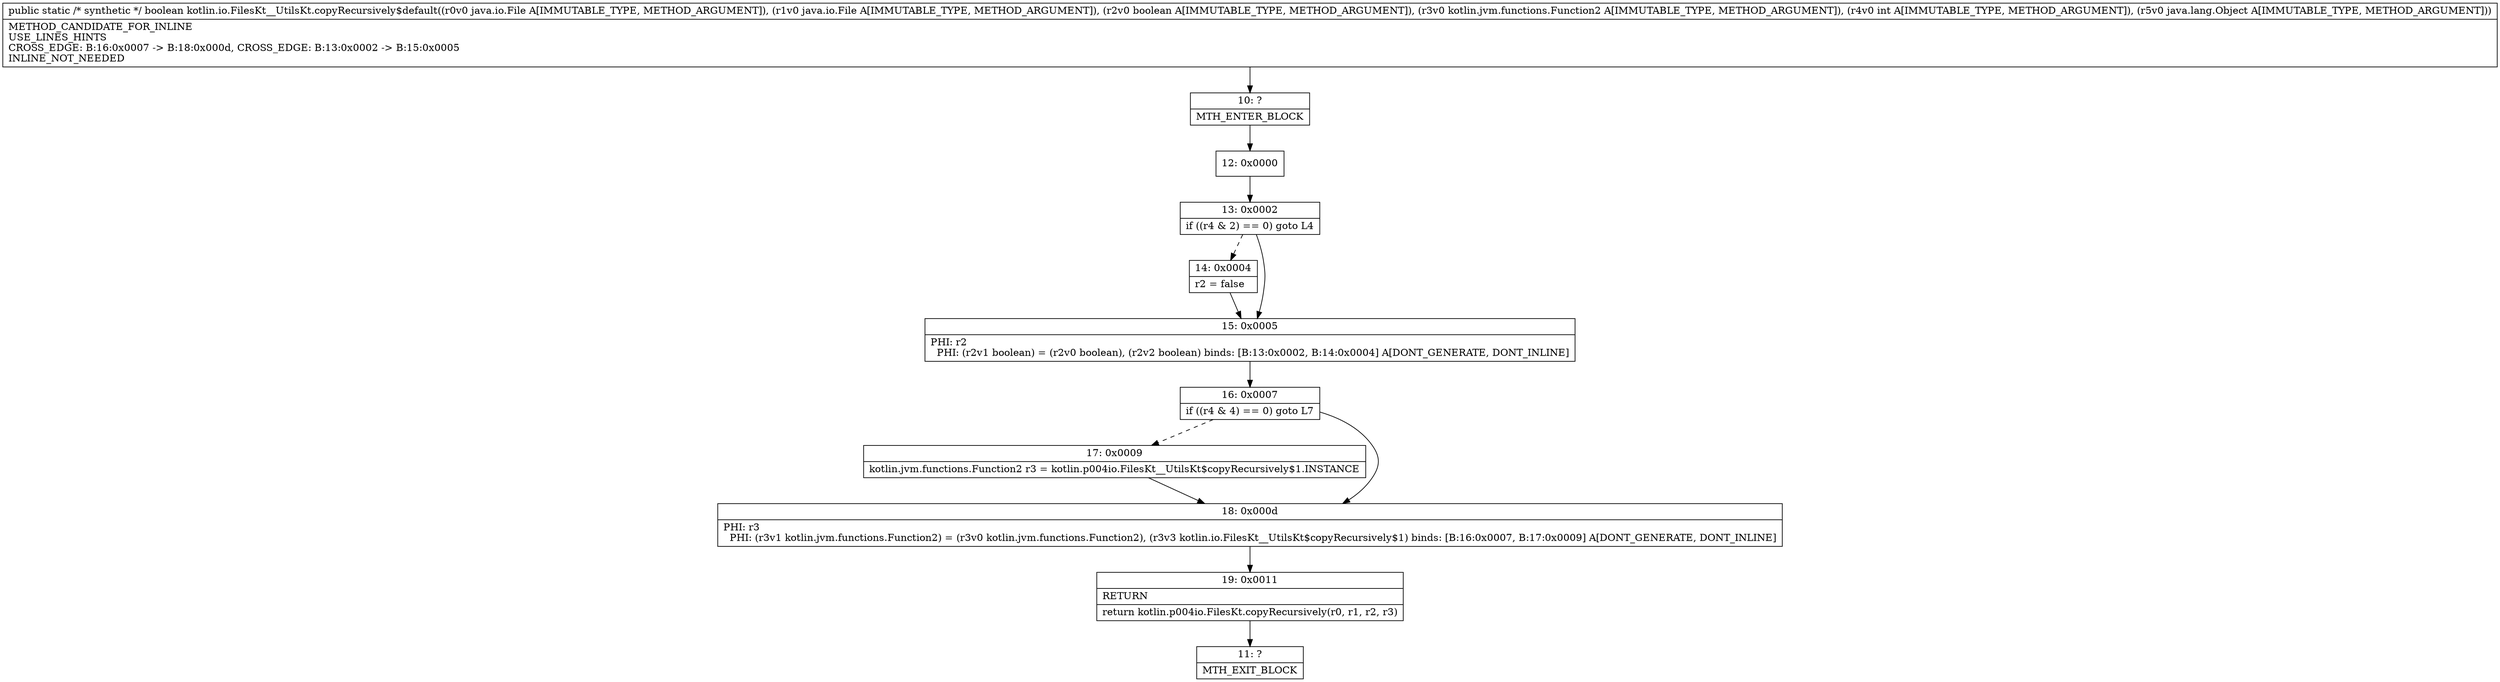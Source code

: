 digraph "CFG forkotlin.io.FilesKt__UtilsKt.copyRecursively$default(Ljava\/io\/File;Ljava\/io\/File;ZLkotlin\/jvm\/functions\/Function2;ILjava\/lang\/Object;)Z" {
Node_10 [shape=record,label="{10\:\ ?|MTH_ENTER_BLOCK\l}"];
Node_12 [shape=record,label="{12\:\ 0x0000}"];
Node_13 [shape=record,label="{13\:\ 0x0002|if ((r4 & 2) == 0) goto L4\l}"];
Node_14 [shape=record,label="{14\:\ 0x0004|r2 = false\l}"];
Node_15 [shape=record,label="{15\:\ 0x0005|PHI: r2 \l  PHI: (r2v1 boolean) = (r2v0 boolean), (r2v2 boolean) binds: [B:13:0x0002, B:14:0x0004] A[DONT_GENERATE, DONT_INLINE]\l}"];
Node_16 [shape=record,label="{16\:\ 0x0007|if ((r4 & 4) == 0) goto L7\l}"];
Node_17 [shape=record,label="{17\:\ 0x0009|kotlin.jvm.functions.Function2 r3 = kotlin.p004io.FilesKt__UtilsKt$copyRecursively$1.INSTANCE\l}"];
Node_18 [shape=record,label="{18\:\ 0x000d|PHI: r3 \l  PHI: (r3v1 kotlin.jvm.functions.Function2) = (r3v0 kotlin.jvm.functions.Function2), (r3v3 kotlin.io.FilesKt__UtilsKt$copyRecursively$1) binds: [B:16:0x0007, B:17:0x0009] A[DONT_GENERATE, DONT_INLINE]\l}"];
Node_19 [shape=record,label="{19\:\ 0x0011|RETURN\l|return kotlin.p004io.FilesKt.copyRecursively(r0, r1, r2, r3)\l}"];
Node_11 [shape=record,label="{11\:\ ?|MTH_EXIT_BLOCK\l}"];
MethodNode[shape=record,label="{public static \/* synthetic *\/ boolean kotlin.io.FilesKt__UtilsKt.copyRecursively$default((r0v0 java.io.File A[IMMUTABLE_TYPE, METHOD_ARGUMENT]), (r1v0 java.io.File A[IMMUTABLE_TYPE, METHOD_ARGUMENT]), (r2v0 boolean A[IMMUTABLE_TYPE, METHOD_ARGUMENT]), (r3v0 kotlin.jvm.functions.Function2 A[IMMUTABLE_TYPE, METHOD_ARGUMENT]), (r4v0 int A[IMMUTABLE_TYPE, METHOD_ARGUMENT]), (r5v0 java.lang.Object A[IMMUTABLE_TYPE, METHOD_ARGUMENT]))  | METHOD_CANDIDATE_FOR_INLINE\lUSE_LINES_HINTS\lCROSS_EDGE: B:16:0x0007 \-\> B:18:0x000d, CROSS_EDGE: B:13:0x0002 \-\> B:15:0x0005\lINLINE_NOT_NEEDED\l}"];
MethodNode -> Node_10;Node_10 -> Node_12;
Node_12 -> Node_13;
Node_13 -> Node_14[style=dashed];
Node_13 -> Node_15;
Node_14 -> Node_15;
Node_15 -> Node_16;
Node_16 -> Node_17[style=dashed];
Node_16 -> Node_18;
Node_17 -> Node_18;
Node_18 -> Node_19;
Node_19 -> Node_11;
}


